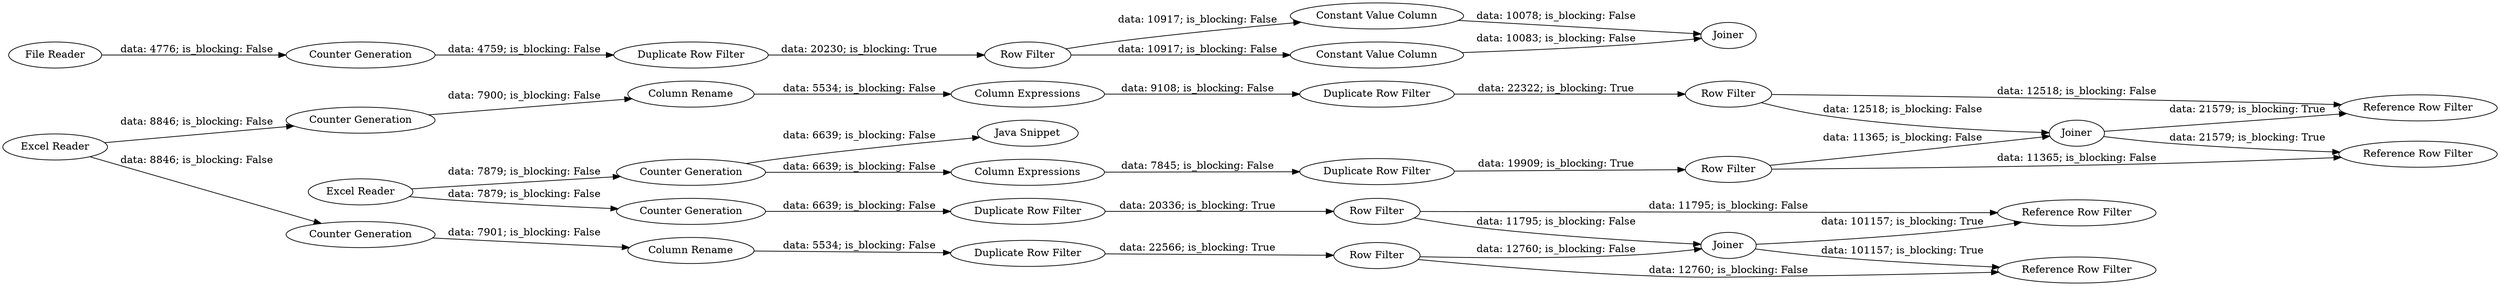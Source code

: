 digraph {
	"3823971419739240464_31" [label="Column Expressions"]
	"3823971419739240464_29" [label="Reference Row Filter"]
	"3823971419739240464_20" [label="Reference Row Filter"]
	"3823971419739240464_4" [label="Constant Value Column"]
	"3823971419739240464_26" [label="Row Filter"]
	"3823971419739240464_30" [label="Reference Row Filter"]
	"3823971419739240464_15" [label="Counter Generation"]
	"3823971419739240464_2" [label="File Reader"]
	"3823971419739240464_7" [label="Counter Generation"]
	"3823971419739240464_27" [label="Column Rename"]
	"3823971419739240464_5" [label="Constant Value Column"]
	"3823971419739240464_32" [label="Column Expressions"]
	"3823971419739240464_21" [label="Duplicate Row Filter"]
	"3823971419739240464_8" [label="Row Filter"]
	"3823971419739240464_23" [label="Row Filter"]
	"3823971419739240464_11" [label="Duplicate Row Filter"]
	"3823971419739240464_6" [label="Duplicate Row Filter"]
	"3823971419739240464_25" [label="Counter Generation"]
	"3823971419739240464_18" [label=Joiner]
	"3823971419739240464_19" [label="Reference Row Filter"]
	"3823971419739240464_9" [label="Excel Reader"]
	"3823971419739240464_28" [label=Joiner]
	"3823971419739240464_33" [label="Java Snippet"]
	"3823971419739240464_13" [label="Row Filter"]
	"3823971419739240464_22" [label="Counter Generation"]
	"3823971419739240464_24" [label="Duplicate Row Filter"]
	"3823971419739240464_3" [label=Joiner]
	"3823971419739240464_17" [label="Column Rename"]
	"3823971419739240464_16" [label="Row Filter"]
	"3823971419739240464_14" [label="Duplicate Row Filter"]
	"3823971419739240464_12" [label="Counter Generation"]
	"3823971419739240464_10" [label="Excel Reader"]
	"3823971419739240464_18" -> "3823971419739240464_20" [label="data: 101157; is_blocking: True"]
	"3823971419739240464_4" -> "3823971419739240464_3" [label="data: 10078; is_blocking: False"]
	"3823971419739240464_31" -> "3823971419739240464_21" [label="data: 7845; is_blocking: False"]
	"3823971419739240464_18" -> "3823971419739240464_19" [label="data: 101157; is_blocking: True"]
	"3823971419739240464_7" -> "3823971419739240464_6" [label="data: 4759; is_blocking: False"]
	"3823971419739240464_25" -> "3823971419739240464_27" [label="data: 7900; is_blocking: False"]
	"3823971419739240464_2" -> "3823971419739240464_7" [label="data: 4776; is_blocking: False"]
	"3823971419739240464_12" -> "3823971419739240464_11" [label="data: 6639; is_blocking: False"]
	"3823971419739240464_13" -> "3823971419739240464_19" [label="data: 11795; is_blocking: False"]
	"3823971419739240464_10" -> "3823971419739240464_25" [label="data: 8846; is_blocking: False"]
	"3823971419739240464_8" -> "3823971419739240464_5" [label="data: 10917; is_blocking: False"]
	"3823971419739240464_23" -> "3823971419739240464_28" [label="data: 11365; is_blocking: False"]
	"3823971419739240464_22" -> "3823971419739240464_33" [label="data: 6639; is_blocking: False"]
	"3823971419739240464_24" -> "3823971419739240464_26" [label="data: 22322; is_blocking: True"]
	"3823971419739240464_9" -> "3823971419739240464_22" [label="data: 7879; is_blocking: False"]
	"3823971419739240464_15" -> "3823971419739240464_17" [label="data: 7901; is_blocking: False"]
	"3823971419739240464_23" -> "3823971419739240464_29" [label="data: 11365; is_blocking: False"]
	"3823971419739240464_8" -> "3823971419739240464_4" [label="data: 10917; is_blocking: False"]
	"3823971419739240464_10" -> "3823971419739240464_15" [label="data: 8846; is_blocking: False"]
	"3823971419739240464_22" -> "3823971419739240464_31" [label="data: 6639; is_blocking: False"]
	"3823971419739240464_16" -> "3823971419739240464_18" [label="data: 12760; is_blocking: False"]
	"3823971419739240464_11" -> "3823971419739240464_13" [label="data: 20336; is_blocking: True"]
	"3823971419739240464_27" -> "3823971419739240464_32" [label="data: 5534; is_blocking: False"]
	"3823971419739240464_6" -> "3823971419739240464_8" [label="data: 20230; is_blocking: True"]
	"3823971419739240464_26" -> "3823971419739240464_30" [label="data: 12518; is_blocking: False"]
	"3823971419739240464_17" -> "3823971419739240464_14" [label="data: 5534; is_blocking: False"]
	"3823971419739240464_26" -> "3823971419739240464_28" [label="data: 12518; is_blocking: False"]
	"3823971419739240464_28" -> "3823971419739240464_30" [label="data: 21579; is_blocking: True"]
	"3823971419739240464_5" -> "3823971419739240464_3" [label="data: 10083; is_blocking: False"]
	"3823971419739240464_13" -> "3823971419739240464_18" [label="data: 11795; is_blocking: False"]
	"3823971419739240464_9" -> "3823971419739240464_12" [label="data: 7879; is_blocking: False"]
	"3823971419739240464_21" -> "3823971419739240464_23" [label="data: 19909; is_blocking: True"]
	"3823971419739240464_32" -> "3823971419739240464_24" [label="data: 9108; is_blocking: False"]
	"3823971419739240464_28" -> "3823971419739240464_29" [label="data: 21579; is_blocking: True"]
	"3823971419739240464_14" -> "3823971419739240464_16" [label="data: 22566; is_blocking: True"]
	"3823971419739240464_16" -> "3823971419739240464_20" [label="data: 12760; is_blocking: False"]
	rankdir=LR
}
